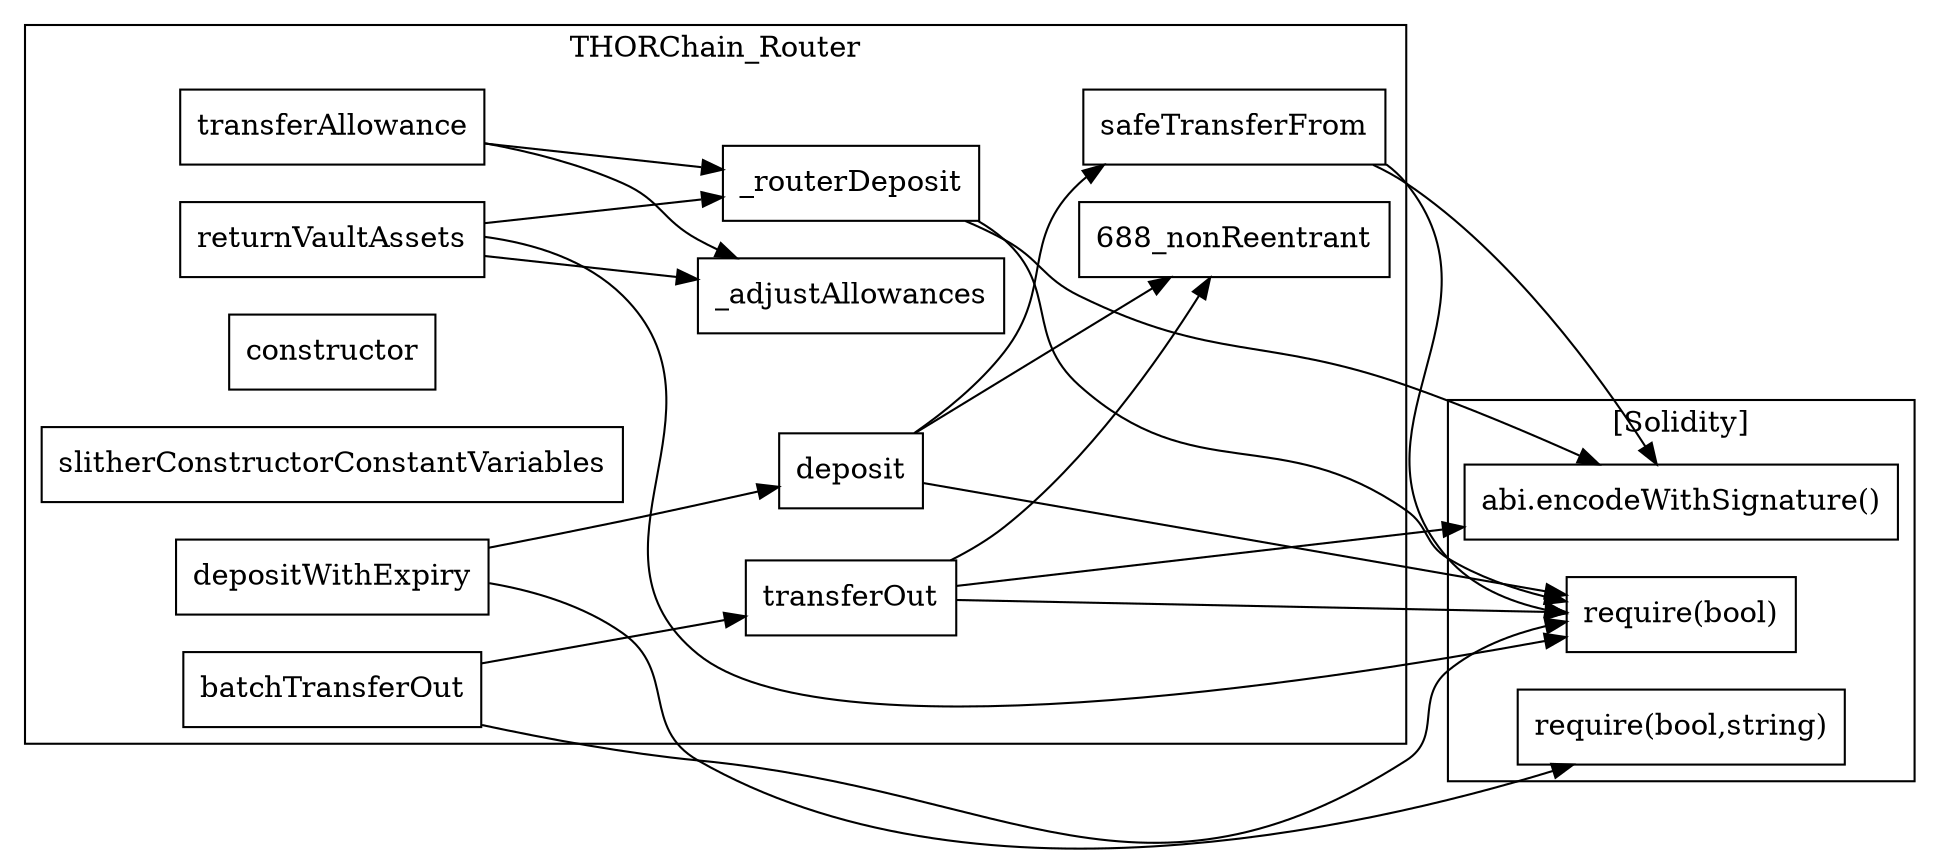 strict digraph {
rankdir="LR"
node [shape=box]
subgraph cluster_688_THORChain_Router {
label = "THORChain_Router"
"688_deposit" [label="deposit"]
"688__routerDeposit" [label="_routerDeposit"]
"688_depositWithExpiry" [label="depositWithExpiry"]
"688__adjustAllowances" [label="_adjustAllowances"]
"688_transferAllowance" [label="transferAllowance"]
"688_constructor" [label="constructor"]
"688_slitherConstructorConstantVariables" [label="slitherConstructorConstantVariables"]
"688_returnVaultAssets" [label="returnVaultAssets"]
"688_safeTransferFrom" [label="safeTransferFrom"]
"688_batchTransferOut" [label="batchTransferOut"]
"688_transferOut" [label="transferOut"]
"688_deposit" -> "688_safeTransferFrom"
"688_deposit" -> "688_nonReentrant"
"688_batchTransferOut" -> "688_transferOut"
"688_transferAllowance" -> "688__adjustAllowances"
"688_returnVaultAssets" -> "688__routerDeposit"
"688_transferOut" -> "688_nonReentrant"
"688_depositWithExpiry" -> "688_deposit"
"688_transferAllowance" -> "688__routerDeposit"
"688_returnVaultAssets" -> "688__adjustAllowances"
}subgraph cluster_solidity {
label = "[Solidity]"
"abi.encodeWithSignature()" 
"require(bool)" 
"require(bool,string)" 
"688_depositWithExpiry" -> "require(bool,string)"
"688_returnVaultAssets" -> "require(bool)"
"688__routerDeposit" -> "require(bool)"
"688_safeTransferFrom" -> "abi.encodeWithSignature()"
"688_deposit" -> "require(bool)"
"688_transferOut" -> "abi.encodeWithSignature()"
"688_transferOut" -> "require(bool)"
"688_safeTransferFrom" -> "require(bool)"
"688__routerDeposit" -> "abi.encodeWithSignature()"
"688_batchTransferOut" -> "require(bool)"
}
}